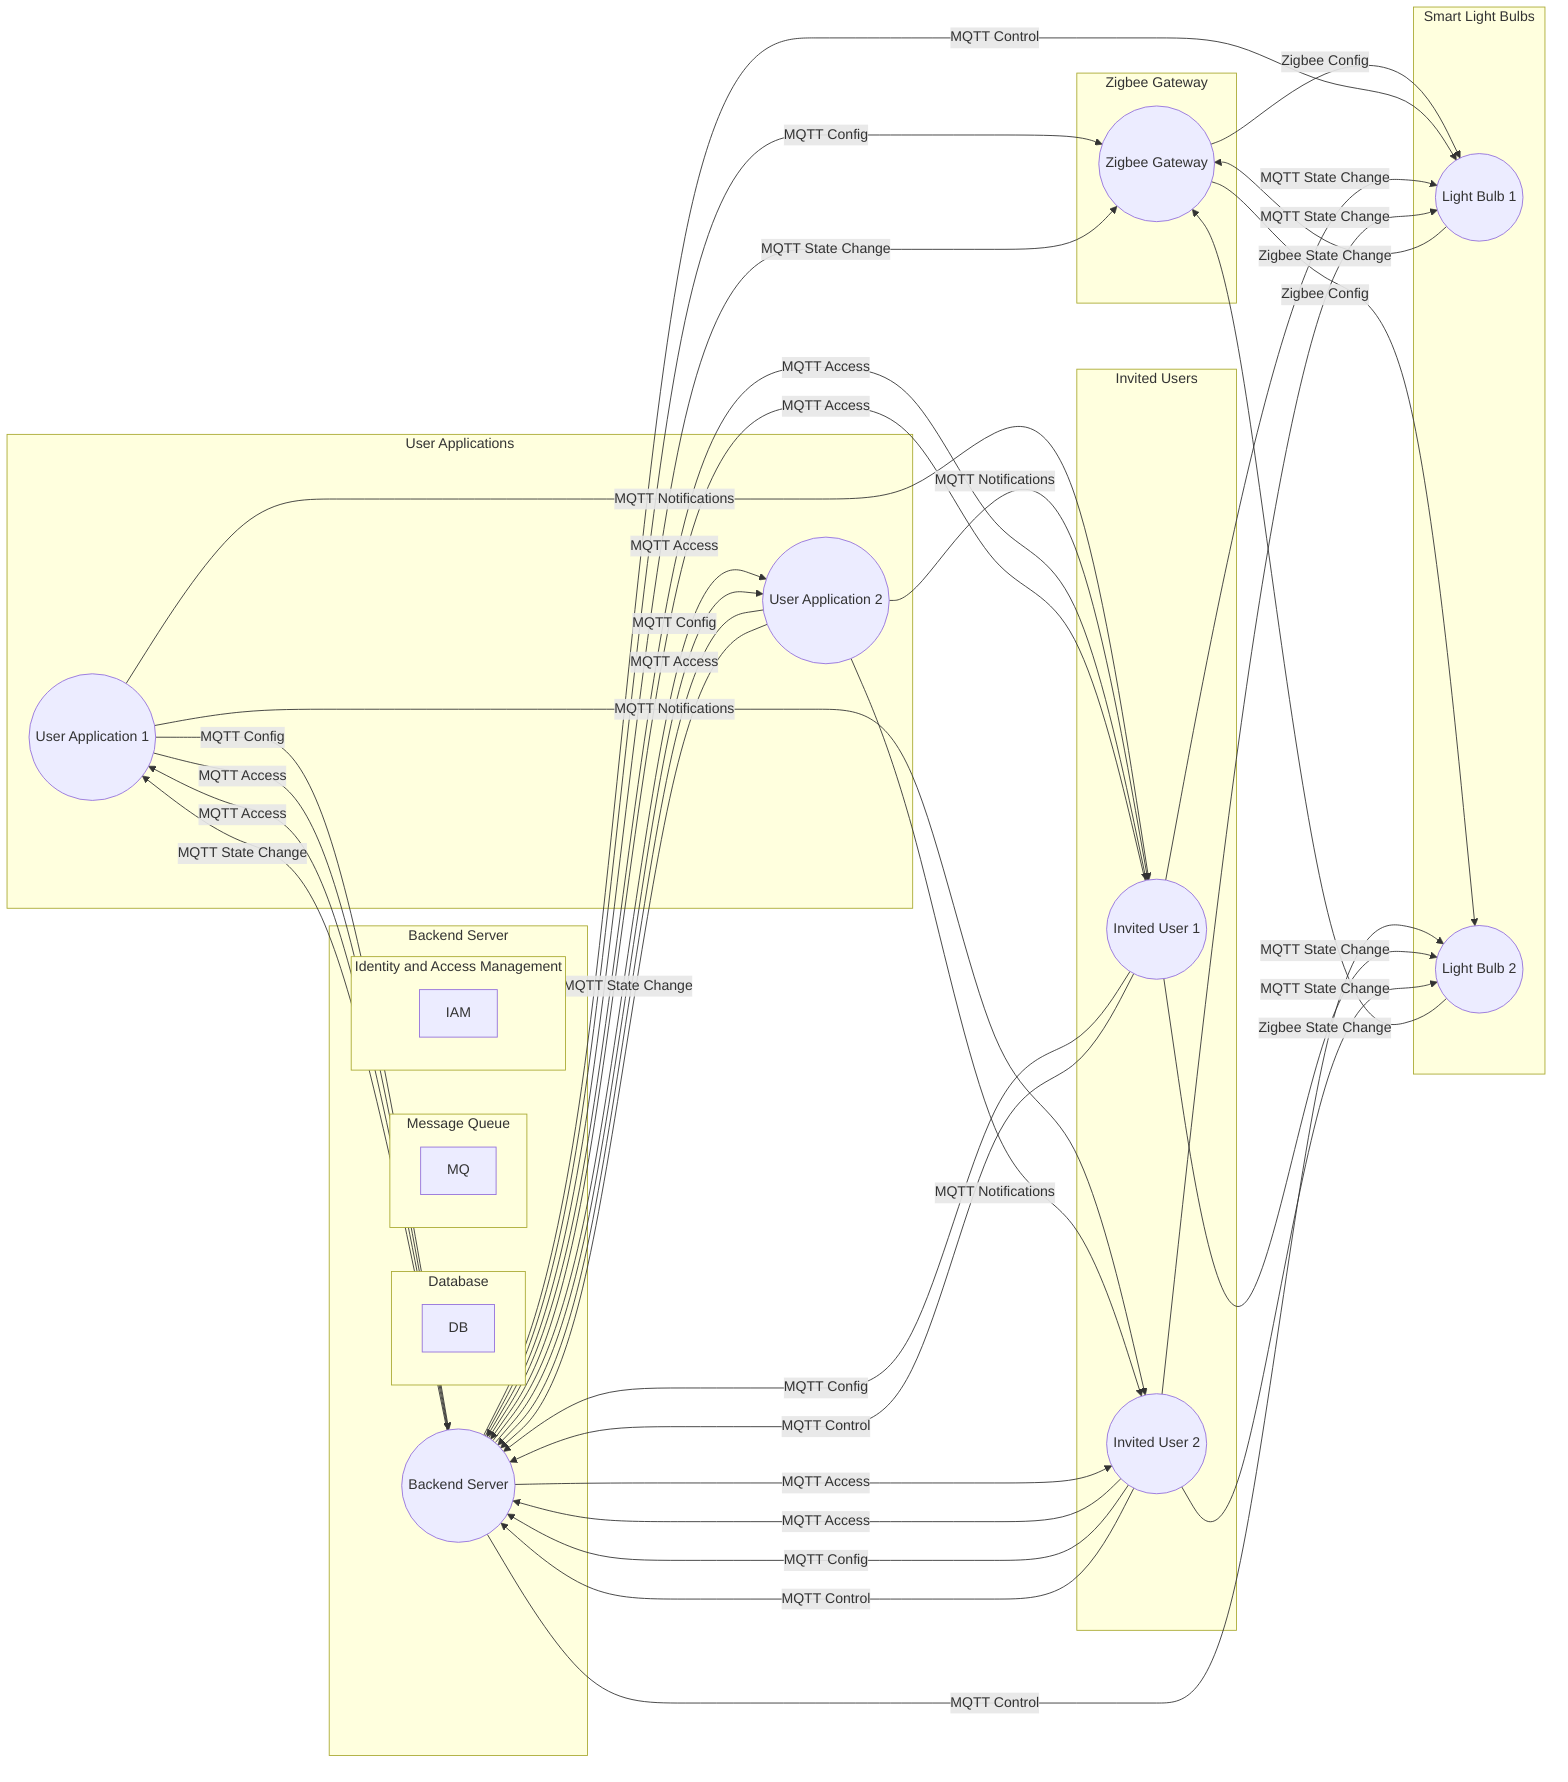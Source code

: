 flowchart LR

subgraph User Applications
  UA1((User Application 1))
  UA2((User Application 2))
end

subgraph Zigbee Gateway
  ZG((Zigbee Gateway))
end

subgraph Backend Server
  BS((Backend Server))
  subgraph Database
    DB
  end

  subgraph Message Queue
    MQ
  end

  subgraph Identity and Access Management
    IAM
  end
end

subgraph Smart Light Bulbs
  LB1((Light Bulb 1))
  LB2((Light Bulb 2))
end

subgraph Invited Users
  IU1((Invited User 1))
  IU2((Invited User 2))
end

LB1 -->|Zigbee State Change| ZG
LB2 -->|Zigbee State Change| ZG

ZG -->|Zigbee Config| LB1
ZG -->|Zigbee Config| LB2
ZG <-->|MQTT State Change| BS

UA1 -->|MQTT Config| BS
UA1 -->|MQTT Access| BS
UA1 -->|MQTT Notifications| IU1
UA1 -->|MQTT Notifications| IU2
UA2 -->|MQTT Config| BS
UA2 -->|MQTT Access| BS
UA2 -->|MQTT Notifications| IU1
UA2 -->|MQTT Notifications| IU2


BS -->|MQTT Config| ZG
BS -->|MQTT Access| UA1
BS -->|MQTT Access| UA2
BS -->|MQTT Access| IU1
BS -->|MQTT Access| IU2
BS -->|MQTT Control| LB1
BS -->|MQTT Control| LB2
BS -->|MQTT State Change| UA1
BS -->|MQTT State Change| UA2

IU1 -->|MQTT Access| BS
IU1 -->|MQTT Config| BS
IU1 -->|MQTT Control| BS
IU1 -->|MQTT State Change| LB1
IU1 -->|MQTT State Change| LB2
IU2 -->|MQTT Access| BS
IU2 -->|MQTT Config| BS
IU2 -->|MQTT Control| BS
IU2 -->|MQTT State Change| LB1
IU2 -->|MQTT State Change| LB2